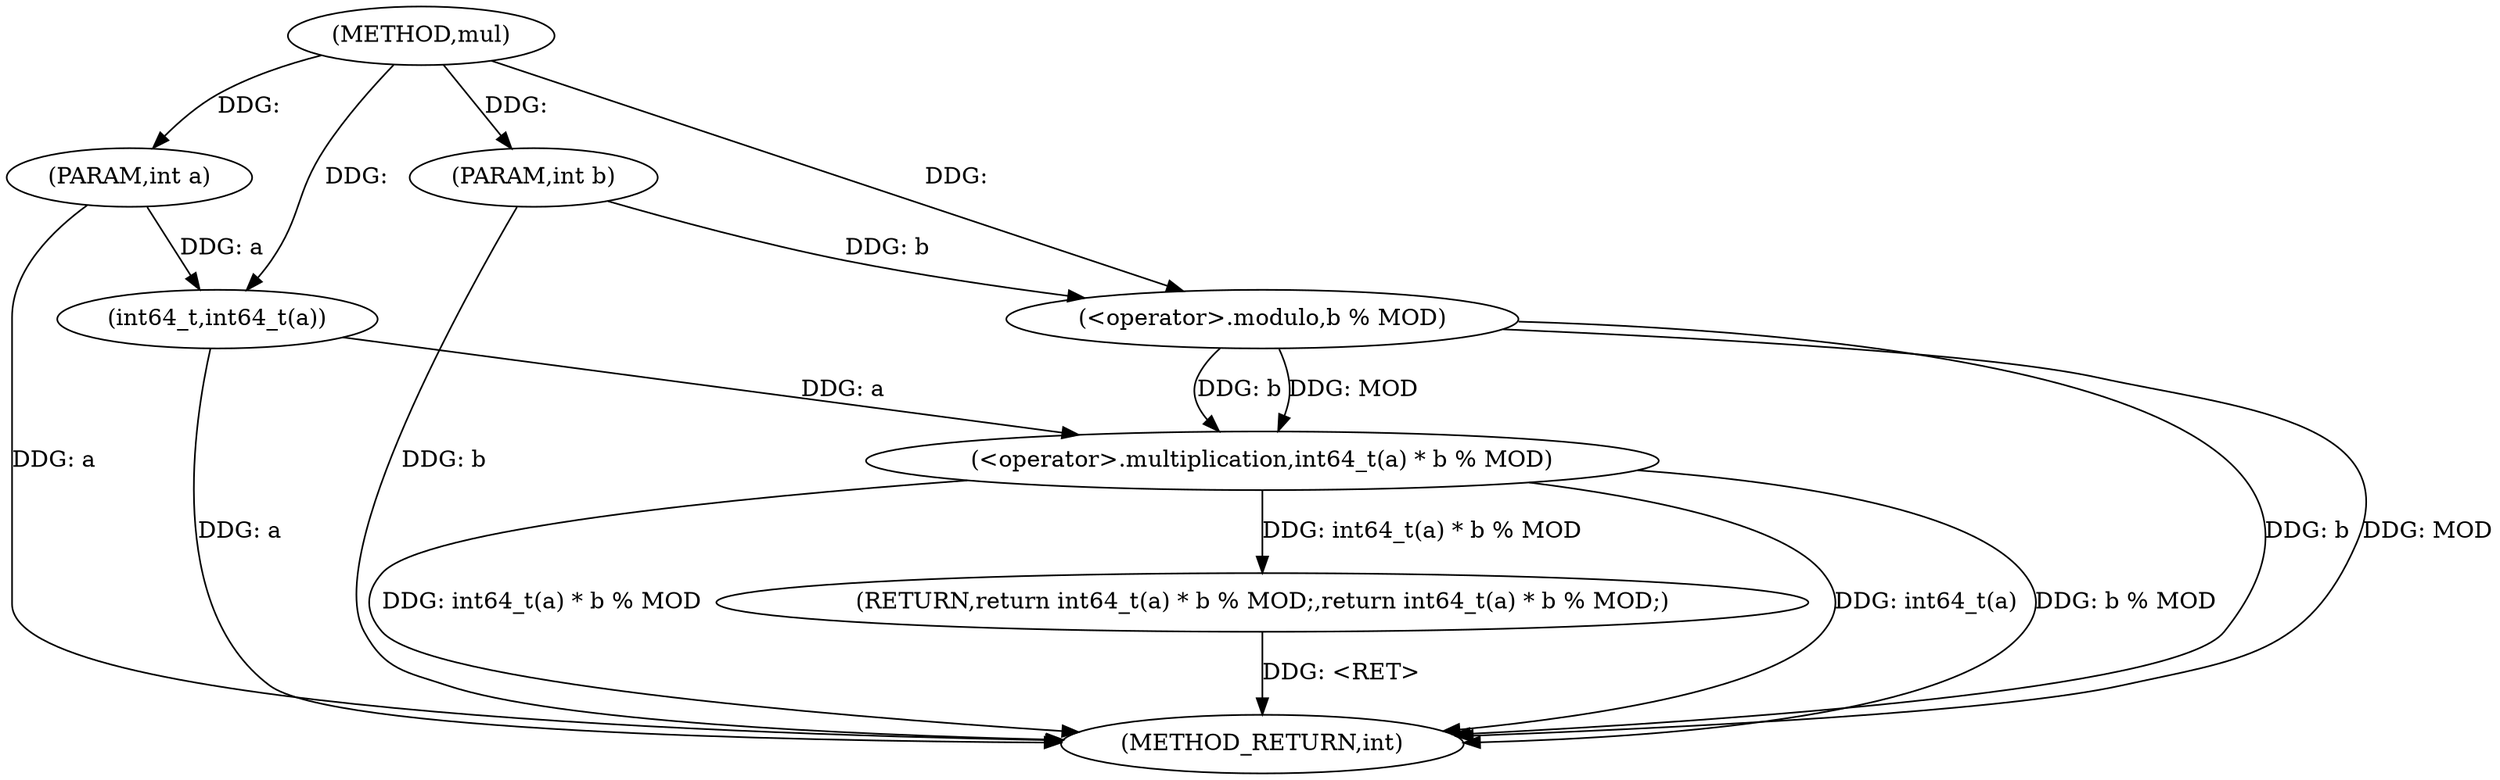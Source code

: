 digraph "mul" {  
"1000122" [label = "(METHOD,mul)" ]
"1000133" [label = "(METHOD_RETURN,int)" ]
"1000123" [label = "(PARAM,int a)" ]
"1000124" [label = "(PARAM,int b)" ]
"1000126" [label = "(RETURN,return int64_t(a) * b % MOD;,return int64_t(a) * b % MOD;)" ]
"1000127" [label = "(<operator>.multiplication,int64_t(a) * b % MOD)" ]
"1000128" [label = "(int64_t,int64_t(a))" ]
"1000130" [label = "(<operator>.modulo,b % MOD)" ]
  "1000126" -> "1000133"  [ label = "DDG: <RET>"] 
  "1000123" -> "1000133"  [ label = "DDG: a"] 
  "1000124" -> "1000133"  [ label = "DDG: b"] 
  "1000128" -> "1000133"  [ label = "DDG: a"] 
  "1000127" -> "1000133"  [ label = "DDG: int64_t(a)"] 
  "1000130" -> "1000133"  [ label = "DDG: b"] 
  "1000127" -> "1000133"  [ label = "DDG: b % MOD"] 
  "1000127" -> "1000133"  [ label = "DDG: int64_t(a) * b % MOD"] 
  "1000130" -> "1000133"  [ label = "DDG: MOD"] 
  "1000122" -> "1000123"  [ label = "DDG: "] 
  "1000122" -> "1000124"  [ label = "DDG: "] 
  "1000127" -> "1000126"  [ label = "DDG: int64_t(a) * b % MOD"] 
  "1000128" -> "1000127"  [ label = "DDG: a"] 
  "1000130" -> "1000127"  [ label = "DDG: MOD"] 
  "1000130" -> "1000127"  [ label = "DDG: b"] 
  "1000123" -> "1000128"  [ label = "DDG: a"] 
  "1000122" -> "1000128"  [ label = "DDG: "] 
  "1000124" -> "1000130"  [ label = "DDG: b"] 
  "1000122" -> "1000130"  [ label = "DDG: "] 
}
